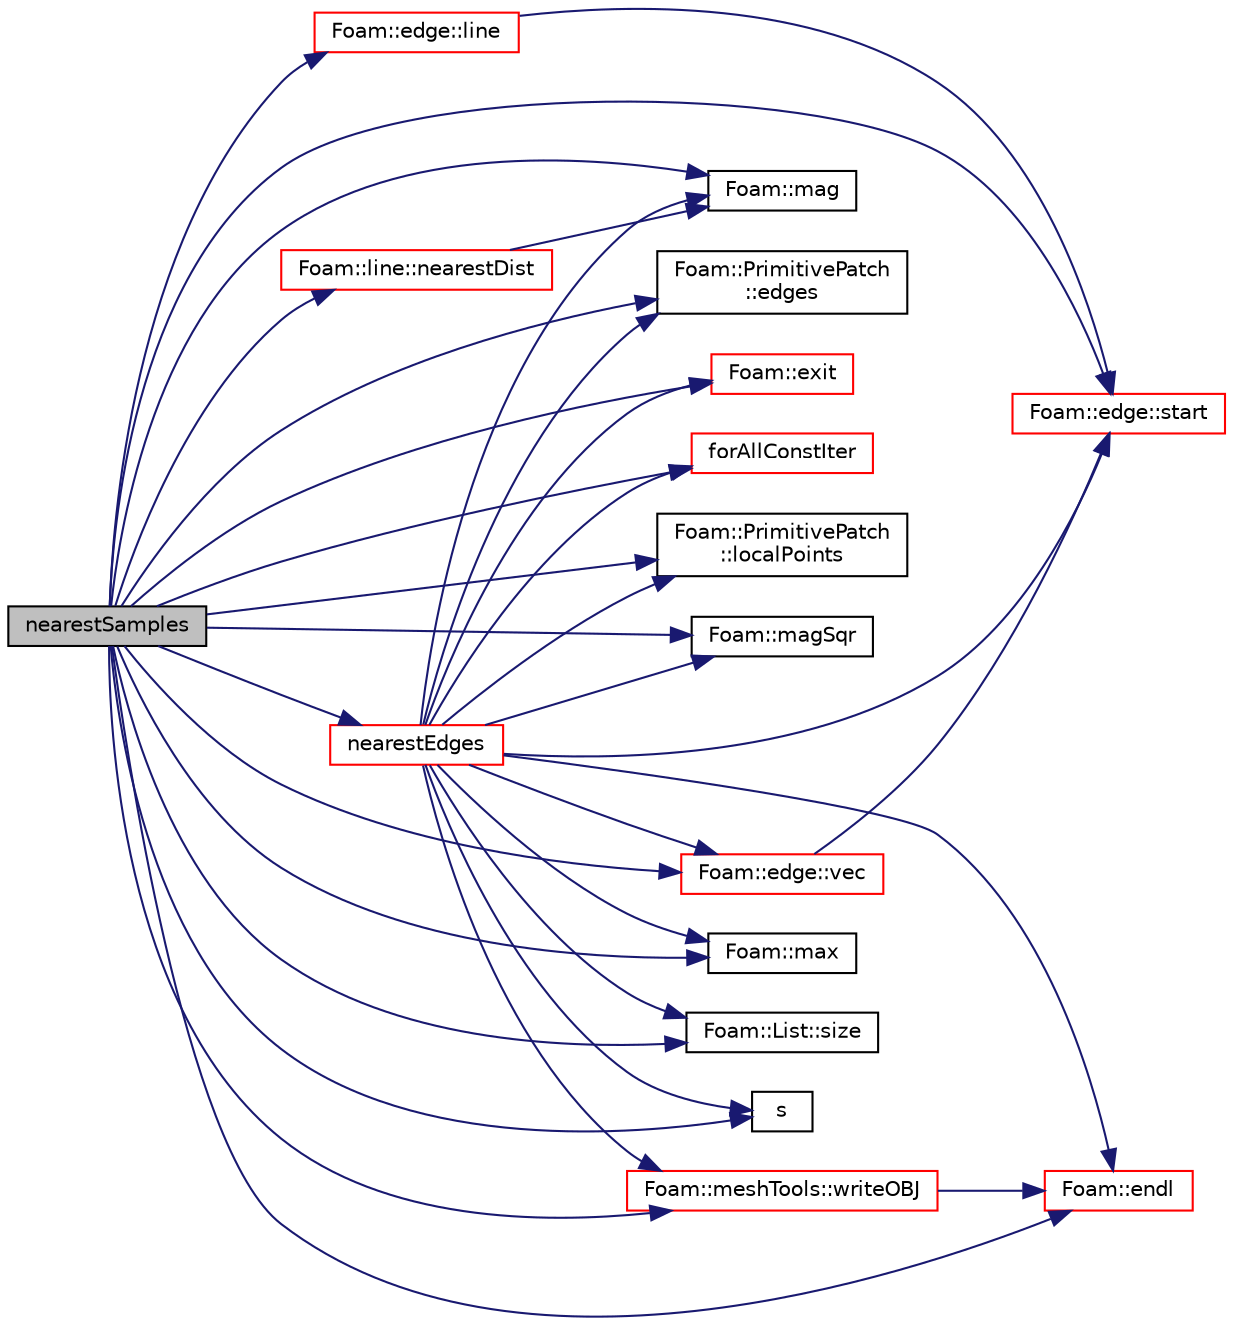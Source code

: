 digraph "nearestSamples"
{
  bgcolor="transparent";
  edge [fontname="Helvetica",fontsize="10",labelfontname="Helvetica",labelfontsize="10"];
  node [fontname="Helvetica",fontsize="10",shape=record];
  rankdir="LR";
  Node1990 [label="nearestSamples",height=0.2,width=0.4,color="black", fillcolor="grey75", style="filled", fontcolor="black"];
  Node1990 -> Node1991 [color="midnightblue",fontsize="10",style="solid",fontname="Helvetica"];
  Node1991 [label="Foam::PrimitivePatch\l::edges",height=0.2,width=0.4,color="black",URL="$a28693.html#a21d764179912ddda5c6f95193c289846",tooltip="Return list of edges, address into LOCAL point list. "];
  Node1990 -> Node1992 [color="midnightblue",fontsize="10",style="solid",fontname="Helvetica"];
  Node1992 [label="Foam::endl",height=0.2,width=0.4,color="red",URL="$a21851.html#a2db8fe02a0d3909e9351bb4275b23ce4",tooltip="Add newline and flush stream. "];
  Node1990 -> Node1994 [color="midnightblue",fontsize="10",style="solid",fontname="Helvetica"];
  Node1994 [label="Foam::exit",height=0.2,width=0.4,color="red",URL="$a21851.html#a06ca7250d8e89caf05243ec094843642"];
  Node1990 -> Node2041 [color="midnightblue",fontsize="10",style="solid",fontname="Helvetica"];
  Node2041 [label="forAllConstIter",height=0.2,width=0.4,color="red",URL="$a39311.html#ae21e2836509b0fa7f7cedf6493b11b09"];
  Node1990 -> Node2289 [color="midnightblue",fontsize="10",style="solid",fontname="Helvetica"];
  Node2289 [label="Foam::edge::line",height=0.2,width=0.4,color="red",URL="$a28361.html#a7e77f7ccd244bd2018175b700da722ca",tooltip="Return edge line. "];
  Node2289 -> Node2292 [color="midnightblue",fontsize="10",style="solid",fontname="Helvetica"];
  Node2292 [label="Foam::edge::start",height=0.2,width=0.4,color="red",URL="$a28361.html#afe56bdd2031bbf8321e35e2330c0b990",tooltip="Return start vertex label. "];
  Node1990 -> Node2293 [color="midnightblue",fontsize="10",style="solid",fontname="Helvetica"];
  Node2293 [label="Foam::PrimitivePatch\l::localPoints",height=0.2,width=0.4,color="black",URL="$a28693.html#aca6c65ee2831bb6795149af7635640a2",tooltip="Return pointField of points in patch. "];
  Node1990 -> Node2103 [color="midnightblue",fontsize="10",style="solid",fontname="Helvetica"];
  Node2103 [label="Foam::mag",height=0.2,width=0.4,color="black",URL="$a21851.html#a929da2a3fdcf3dacbbe0487d3a330dae"];
  Node1990 -> Node2294 [color="midnightblue",fontsize="10",style="solid",fontname="Helvetica"];
  Node2294 [label="Foam::magSqr",height=0.2,width=0.4,color="black",URL="$a21851.html#ae6fff2c6981e6d9618aa5038e69def6e"];
  Node1990 -> Node2117 [color="midnightblue",fontsize="10",style="solid",fontname="Helvetica"];
  Node2117 [label="Foam::max",height=0.2,width=0.4,color="black",URL="$a21851.html#ac993e906cf2774ae77e666bc24e81733"];
  Node1990 -> Node2295 [color="midnightblue",fontsize="10",style="solid",fontname="Helvetica"];
  Node2295 [label="Foam::line::nearestDist",height=0.2,width=0.4,color="red",URL="$a28705.html#a0ab00eab07060abff696ebe967f3fce0",tooltip="Return nearest distance to line from a given point. "];
  Node2295 -> Node2103 [color="midnightblue",fontsize="10",style="solid",fontname="Helvetica"];
  Node1990 -> Node2297 [color="midnightblue",fontsize="10",style="solid",fontname="Helvetica"];
  Node2297 [label="nearestEdges",height=0.2,width=0.4,color="red",URL="$a26645.html#a87eba1a1148a3f534ea33e868d2b7dc0",tooltip="Like nearestSamples but now gets nearest point on. "];
  Node2297 -> Node2293 [color="midnightblue",fontsize="10",style="solid",fontname="Helvetica"];
  Node2297 -> Node1991 [color="midnightblue",fontsize="10",style="solid",fontname="Helvetica"];
  Node2297 -> Node2117 [color="midnightblue",fontsize="10",style="solid",fontname="Helvetica"];
  Node2297 -> Node2090 [color="midnightblue",fontsize="10",style="solid",fontname="Helvetica"];
  Node2090 [label="Foam::List::size",height=0.2,width=0.4,color="black",URL="$a26833.html#a8a5f6fa29bd4b500caf186f60245b384",tooltip="Override size to be inconsistent with allocated storage. "];
  Node2297 -> Node1992 [color="midnightblue",fontsize="10",style="solid",fontname="Helvetica"];
  Node2297 -> Node2298 [color="midnightblue",fontsize="10",style="solid",fontname="Helvetica"];
  Node2298 [label="Foam::edge::vec",height=0.2,width=0.4,color="red",URL="$a28361.html#a72eb1bfd9e030458c6f7f33202ea5b4f",tooltip="Return the vector (end - start) "];
  Node2298 -> Node2292 [color="midnightblue",fontsize="10",style="solid",fontname="Helvetica"];
  Node2297 -> Node2103 [color="midnightblue",fontsize="10",style="solid",fontname="Helvetica"];
  Node2297 -> Node1994 [color="midnightblue",fontsize="10",style="solid",fontname="Helvetica"];
  Node2297 -> Node2299 [color="midnightblue",fontsize="10",style="solid",fontname="Helvetica"];
  Node2299 [label="s",height=0.2,width=0.4,color="black",URL="$a19343.html#abb9c4233033fad2ad0206cd4adad3b9f"];
  Node2297 -> Node2292 [color="midnightblue",fontsize="10",style="solid",fontname="Helvetica"];
  Node2297 -> Node2294 [color="midnightblue",fontsize="10",style="solid",fontname="Helvetica"];
  Node2297 -> Node2041 [color="midnightblue",fontsize="10",style="solid",fontname="Helvetica"];
  Node2297 -> Node2301 [color="midnightblue",fontsize="10",style="solid",fontname="Helvetica"];
  Node2301 [label="Foam::meshTools::writeOBJ",height=0.2,width=0.4,color="red",URL="$a21883.html#afd76c6ccc8ee4a5957f0232218167c17",tooltip="Write obj representation of point. "];
  Node2301 -> Node1992 [color="midnightblue",fontsize="10",style="solid",fontname="Helvetica"];
  Node1990 -> Node2299 [color="midnightblue",fontsize="10",style="solid",fontname="Helvetica"];
  Node1990 -> Node2090 [color="midnightblue",fontsize="10",style="solid",fontname="Helvetica"];
  Node1990 -> Node2292 [color="midnightblue",fontsize="10",style="solid",fontname="Helvetica"];
  Node1990 -> Node2298 [color="midnightblue",fontsize="10",style="solid",fontname="Helvetica"];
  Node1990 -> Node2301 [color="midnightblue",fontsize="10",style="solid",fontname="Helvetica"];
}
